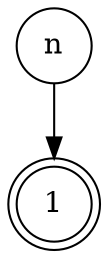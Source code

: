 digraph {   
    node [shape = doublecircle, color = black] 1 ;
    node [shape = circle];
    node [color= black];
    n -> 1;	
}